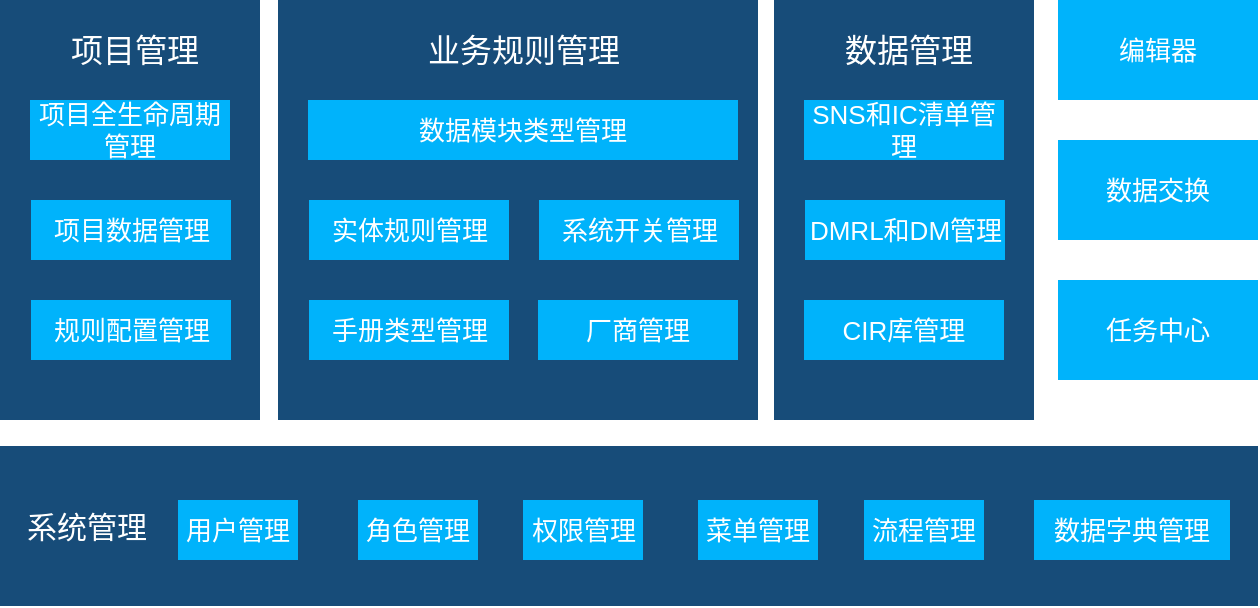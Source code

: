 <mxfile version="26.0.2">
  <diagram name="第 1 页" id="NLi7C-UI40IzFNVFemKW">
    <mxGraphModel dx="758" dy="408" grid="1" gridSize="10" guides="1" tooltips="1" connect="1" arrows="1" fold="1" page="1" pageScale="1" pageWidth="827" pageHeight="1169" math="0" shadow="0">
      <root>
        <mxCell id="0" />
        <mxCell id="1" parent="0" />
        <mxCell id="sfjIwVRevGX3wRHE7yGE-1" value="" style="rounded=0;whiteSpace=wrap;html=1;fillColor=light-dark(#174c79, #6894c8);strokeColor=none;" vertex="1" parent="1">
          <mxGeometry x="131" y="220" width="130" height="210" as="geometry" />
        </mxCell>
        <mxCell id="sfjIwVRevGX3wRHE7yGE-2" value="&lt;font style=&quot;color: rgb(255, 255, 255); font-size: 13px;&quot;&gt;项目全生命周期管理&lt;/font&gt;" style="rounded=0;whiteSpace=wrap;html=1;fillColor=light-dark(#00b3fb, #1e4a76);strokeColor=none;" vertex="1" parent="1">
          <mxGeometry x="146" y="270" width="100" height="30" as="geometry" />
        </mxCell>
        <mxCell id="sfjIwVRevGX3wRHE7yGE-3" value="项目管理" style="text;html=1;align=center;verticalAlign=middle;whiteSpace=wrap;rounded=0;fontColor=light-dark(#ffffff, #ededed);fontSize=16;" vertex="1" parent="1">
          <mxGeometry x="161" y="230" width="75" height="30" as="geometry" />
        </mxCell>
        <mxCell id="sfjIwVRevGX3wRHE7yGE-4" value="&lt;font color=&quot;#ffffff&quot;&gt;&lt;span style=&quot;font-size: 13px;&quot;&gt;项目数据管理&lt;/span&gt;&lt;/font&gt;" style="rounded=0;whiteSpace=wrap;html=1;fillColor=light-dark(#00b3fb, #1e4a76);strokeColor=none;" vertex="1" parent="1">
          <mxGeometry x="146.5" y="320" width="100" height="30" as="geometry" />
        </mxCell>
        <mxCell id="sfjIwVRevGX3wRHE7yGE-5" value="&lt;font color=&quot;#ffffff&quot;&gt;&lt;span style=&quot;font-size: 13px;&quot;&gt;规则配置管理&lt;/span&gt;&lt;/font&gt;" style="rounded=0;whiteSpace=wrap;html=1;fillColor=light-dark(#00b3fb, #1e4a76);strokeColor=none;" vertex="1" parent="1">
          <mxGeometry x="146.5" y="370" width="100" height="30" as="geometry" />
        </mxCell>
        <mxCell id="sfjIwVRevGX3wRHE7yGE-6" value="" style="rounded=0;whiteSpace=wrap;html=1;fillColor=light-dark(#174c79, #6894c8);strokeColor=none;" vertex="1" parent="1">
          <mxGeometry x="270" y="220" width="240" height="210" as="geometry" />
        </mxCell>
        <mxCell id="sfjIwVRevGX3wRHE7yGE-7" value="&lt;font color=&quot;#ffffff&quot;&gt;&lt;span style=&quot;font-size: 13px;&quot;&gt;数据模块类型管理&lt;/span&gt;&lt;/font&gt;" style="rounded=0;whiteSpace=wrap;html=1;fillColor=light-dark(#00b3fb, #1e4a76);strokeColor=none;" vertex="1" parent="1">
          <mxGeometry x="285" y="270" width="215" height="30" as="geometry" />
        </mxCell>
        <mxCell id="sfjIwVRevGX3wRHE7yGE-8" value="业务规则管理" style="text;html=1;align=center;verticalAlign=middle;whiteSpace=wrap;rounded=0;fontColor=light-dark(#ffffff, #ededed);fontSize=16;" vertex="1" parent="1">
          <mxGeometry x="332.5" y="230" width="120" height="30" as="geometry" />
        </mxCell>
        <mxCell id="sfjIwVRevGX3wRHE7yGE-9" value="&lt;font color=&quot;#ffffff&quot;&gt;&lt;span style=&quot;font-size: 13px;&quot;&gt;实体规则管理&lt;/span&gt;&lt;/font&gt;" style="rounded=0;whiteSpace=wrap;html=1;fillColor=light-dark(#00b3fb, #1e4a76);strokeColor=none;" vertex="1" parent="1">
          <mxGeometry x="285.5" y="320" width="100" height="30" as="geometry" />
        </mxCell>
        <mxCell id="sfjIwVRevGX3wRHE7yGE-10" value="&lt;font color=&quot;#ffffff&quot;&gt;&lt;span style=&quot;font-size: 13px;&quot;&gt;手册类型管理&lt;/span&gt;&lt;/font&gt;" style="rounded=0;whiteSpace=wrap;html=1;fillColor=light-dark(#00b3fb, #1e4a76);strokeColor=none;" vertex="1" parent="1">
          <mxGeometry x="285.5" y="370" width="100" height="30" as="geometry" />
        </mxCell>
        <mxCell id="sfjIwVRevGX3wRHE7yGE-11" value="&lt;font color=&quot;#ffffff&quot;&gt;&lt;span style=&quot;font-size: 13px;&quot;&gt;系统开关管理&lt;/span&gt;&lt;/font&gt;" style="rounded=0;whiteSpace=wrap;html=1;fillColor=light-dark(#00b3fb, #1e4a76);strokeColor=none;" vertex="1" parent="1">
          <mxGeometry x="400.5" y="320" width="100" height="30" as="geometry" />
        </mxCell>
        <mxCell id="sfjIwVRevGX3wRHE7yGE-12" value="&lt;font color=&quot;#ffffff&quot;&gt;&lt;span style=&quot;font-size: 13px;&quot;&gt;厂商管理&lt;/span&gt;&lt;/font&gt;" style="rounded=0;whiteSpace=wrap;html=1;fillColor=light-dark(#00b3fb, #1e4a76);strokeColor=none;" vertex="1" parent="1">
          <mxGeometry x="400" y="370" width="100" height="30" as="geometry" />
        </mxCell>
        <mxCell id="sfjIwVRevGX3wRHE7yGE-13" value="" style="rounded=0;whiteSpace=wrap;html=1;fillColor=light-dark(#174c79, #6894c8);strokeColor=none;" vertex="1" parent="1">
          <mxGeometry x="518" y="220" width="130" height="210" as="geometry" />
        </mxCell>
        <mxCell id="sfjIwVRevGX3wRHE7yGE-14" value="&lt;font color=&quot;#ffffff&quot;&gt;&lt;span style=&quot;font-size: 13px;&quot;&gt;SNS和IC清单管理&lt;/span&gt;&lt;/font&gt;" style="rounded=0;whiteSpace=wrap;html=1;fillColor=light-dark(#00b3fb, #1e4a76);strokeColor=none;" vertex="1" parent="1">
          <mxGeometry x="533" y="270" width="100" height="30" as="geometry" />
        </mxCell>
        <mxCell id="sfjIwVRevGX3wRHE7yGE-15" value="数据管理" style="text;html=1;align=center;verticalAlign=middle;whiteSpace=wrap;rounded=0;fontColor=light-dark(#ffffff, #ededed);fontSize=16;" vertex="1" parent="1">
          <mxGeometry x="548" y="230" width="75" height="30" as="geometry" />
        </mxCell>
        <mxCell id="sfjIwVRevGX3wRHE7yGE-16" value="&lt;font color=&quot;#ffffff&quot;&gt;&lt;span style=&quot;font-size: 13px;&quot;&gt;DMRL和DM管理&lt;/span&gt;&lt;/font&gt;" style="rounded=0;whiteSpace=wrap;html=1;fillColor=light-dark(#00b3fb, #1e4a76);strokeColor=none;" vertex="1" parent="1">
          <mxGeometry x="533.5" y="320" width="100" height="30" as="geometry" />
        </mxCell>
        <mxCell id="sfjIwVRevGX3wRHE7yGE-17" value="&lt;font color=&quot;#ffffff&quot;&gt;&lt;span style=&quot;font-size: 13px;&quot;&gt;CIR库管理&lt;/span&gt;&lt;/font&gt;" style="rounded=0;whiteSpace=wrap;html=1;fillColor=light-dark(#00b3fb, #1e4a76);strokeColor=none;" vertex="1" parent="1">
          <mxGeometry x="533" y="370" width="100" height="30" as="geometry" />
        </mxCell>
        <mxCell id="sfjIwVRevGX3wRHE7yGE-18" value="" style="rounded=0;whiteSpace=wrap;html=1;fillColor=light-dark(#174c79, #6894c8);strokeColor=none;" vertex="1" parent="1">
          <mxGeometry x="131" y="443" width="629" height="80" as="geometry" />
        </mxCell>
        <mxCell id="sfjIwVRevGX3wRHE7yGE-19" value="系统管理" style="text;html=1;align=center;verticalAlign=middle;whiteSpace=wrap;rounded=0;fontColor=light-dark(#ffffff, #ededed);fontSize=15;" vertex="1" parent="1">
          <mxGeometry x="136.5" y="468" width="75" height="30" as="geometry" />
        </mxCell>
        <mxCell id="sfjIwVRevGX3wRHE7yGE-20" value="&lt;font color=&quot;#ffffff&quot;&gt;&lt;span style=&quot;font-size: 13px;&quot;&gt;用户管理&lt;/span&gt;&lt;/font&gt;" style="rounded=0;whiteSpace=wrap;html=1;fillColor=light-dark(#00b3fb, #1e4a76);strokeColor=none;" vertex="1" parent="1">
          <mxGeometry x="220" y="470" width="60" height="30" as="geometry" />
        </mxCell>
        <mxCell id="sfjIwVRevGX3wRHE7yGE-21" value="&lt;font color=&quot;#ffffff&quot;&gt;&lt;span style=&quot;font-size: 13px;&quot;&gt;角色管理&lt;/span&gt;&lt;/font&gt;" style="rounded=0;whiteSpace=wrap;html=1;fillColor=light-dark(#00b3fb, #1e4a76);strokeColor=none;" vertex="1" parent="1">
          <mxGeometry x="310" y="470" width="60" height="30" as="geometry" />
        </mxCell>
        <mxCell id="sfjIwVRevGX3wRHE7yGE-22" value="&lt;font color=&quot;#ffffff&quot;&gt;&lt;span style=&quot;font-size: 13px;&quot;&gt;权限管理&lt;/span&gt;&lt;/font&gt;" style="rounded=0;whiteSpace=wrap;html=1;fillColor=light-dark(#00b3fb, #1e4a76);strokeColor=none;" vertex="1" parent="1">
          <mxGeometry x="392.5" y="470" width="60" height="30" as="geometry" />
        </mxCell>
        <mxCell id="sfjIwVRevGX3wRHE7yGE-23" value="&lt;font color=&quot;#ffffff&quot;&gt;&lt;span style=&quot;font-size: 13px;&quot;&gt;菜单管理&lt;/span&gt;&lt;/font&gt;" style="rounded=0;whiteSpace=wrap;html=1;fillColor=light-dark(#00b3fb, #1e4a76);strokeColor=none;" vertex="1" parent="1">
          <mxGeometry x="480" y="470" width="60" height="30" as="geometry" />
        </mxCell>
        <mxCell id="sfjIwVRevGX3wRHE7yGE-24" value="&lt;font color=&quot;#ffffff&quot;&gt;&lt;span style=&quot;font-size: 13px;&quot;&gt;流程管理&lt;/span&gt;&lt;/font&gt;" style="rounded=0;whiteSpace=wrap;html=1;fillColor=light-dark(#00b3fb, #1e4a76);strokeColor=none;" vertex="1" parent="1">
          <mxGeometry x="563" y="470" width="60" height="30" as="geometry" />
        </mxCell>
        <mxCell id="sfjIwVRevGX3wRHE7yGE-25" value="&lt;font color=&quot;#ffffff&quot;&gt;&lt;span style=&quot;font-size: 13px;&quot;&gt;数据字典管理&lt;/span&gt;&lt;/font&gt;" style="rounded=0;whiteSpace=wrap;html=1;fillColor=light-dark(#00b3fb, #1e4a76);strokeColor=none;" vertex="1" parent="1">
          <mxGeometry x="648" y="470" width="98" height="30" as="geometry" />
        </mxCell>
        <mxCell id="sfjIwVRevGX3wRHE7yGE-27" value="&lt;font color=&quot;#ffffff&quot;&gt;&lt;span style=&quot;font-size: 13px;&quot;&gt;编辑器&lt;/span&gt;&lt;/font&gt;" style="rounded=0;whiteSpace=wrap;html=1;fillColor=light-dark(#00b3fb, #1e4a76);strokeColor=none;" vertex="1" parent="1">
          <mxGeometry x="660" y="220" width="100" height="50" as="geometry" />
        </mxCell>
        <mxCell id="sfjIwVRevGX3wRHE7yGE-28" value="&lt;font color=&quot;#ffffff&quot;&gt;&lt;span style=&quot;font-size: 13px;&quot;&gt;数据交换&lt;/span&gt;&lt;/font&gt;" style="rounded=0;whiteSpace=wrap;html=1;fillColor=light-dark(#00b3fb, #1e4a76);strokeColor=none;" vertex="1" parent="1">
          <mxGeometry x="660" y="290" width="100" height="50" as="geometry" />
        </mxCell>
        <mxCell id="sfjIwVRevGX3wRHE7yGE-29" value="&lt;font color=&quot;#ffffff&quot;&gt;&lt;span style=&quot;font-size: 13px;&quot;&gt;任务中心&lt;/span&gt;&lt;/font&gt;" style="rounded=0;whiteSpace=wrap;html=1;fillColor=light-dark(#00b3fb, #1e4a76);strokeColor=none;" vertex="1" parent="1">
          <mxGeometry x="660" y="360" width="100" height="50" as="geometry" />
        </mxCell>
      </root>
    </mxGraphModel>
  </diagram>
</mxfile>
